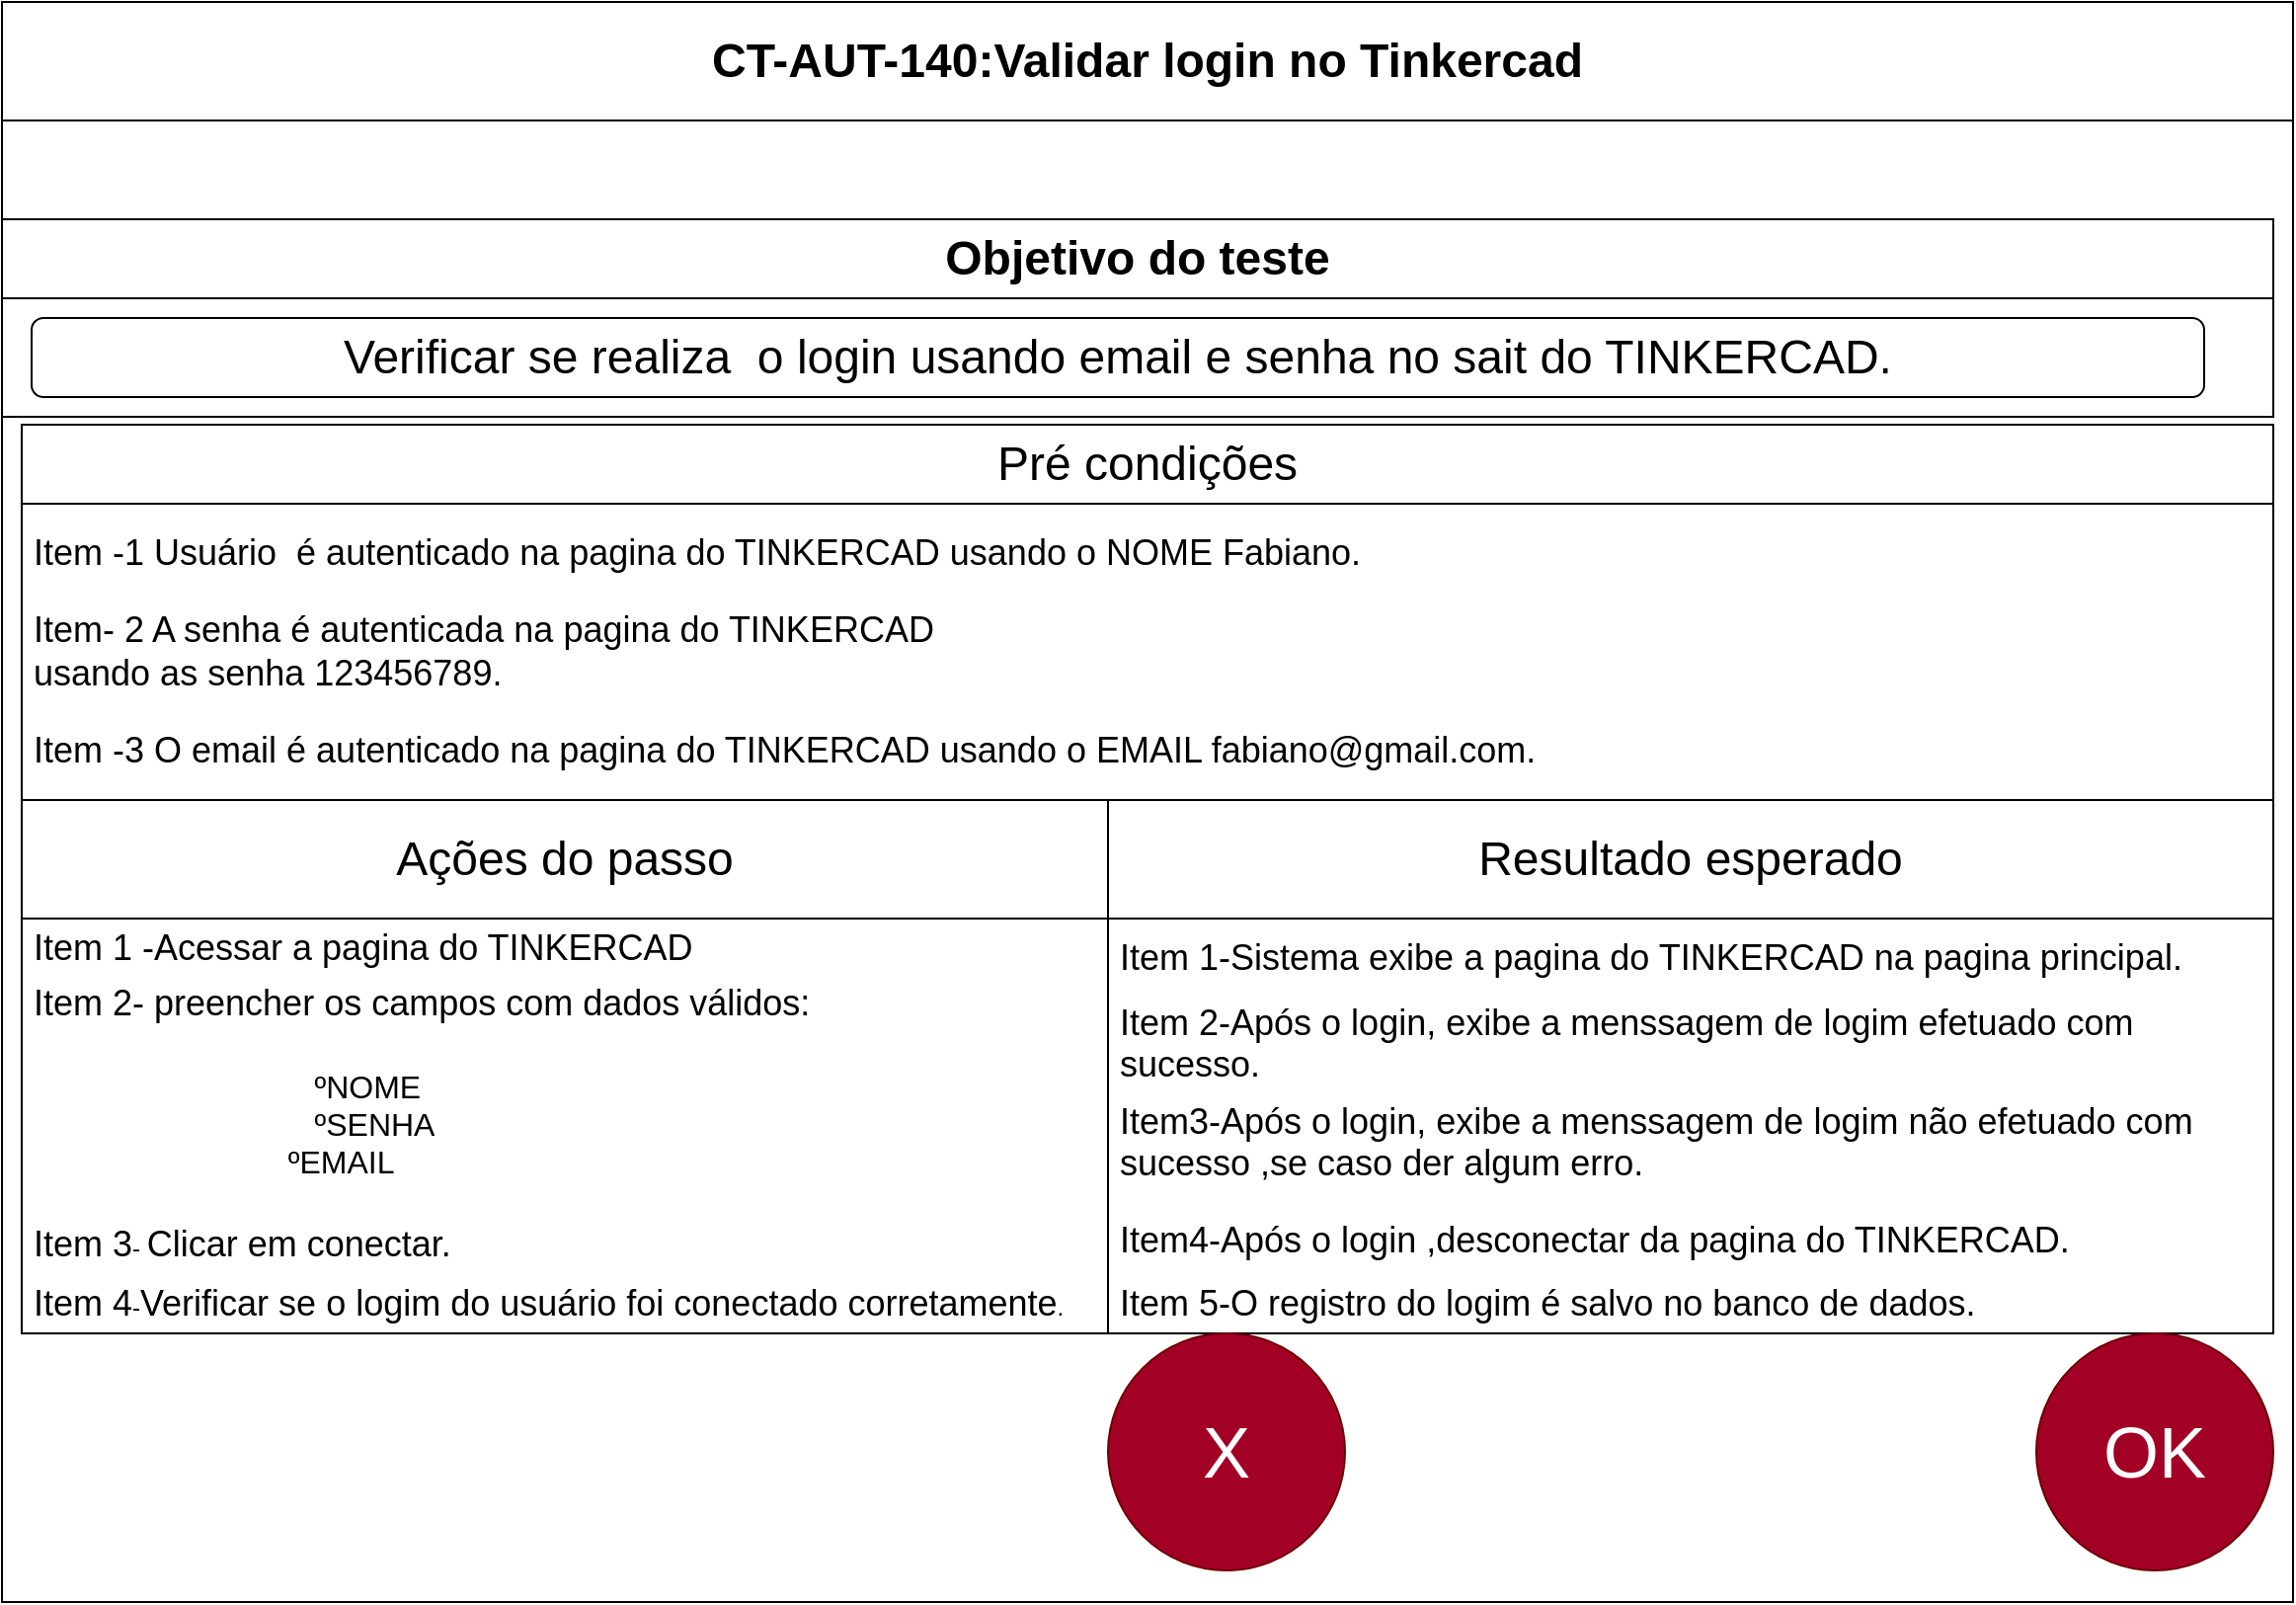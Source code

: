 <mxfile version="28.2.2">
  <diagram name="Página-1" id="JTCnFu_GSiAf1vfXkW5V">
    <mxGraphModel dx="1193" dy="549" grid="1" gridSize="10" guides="1" tooltips="1" connect="1" arrows="1" fold="1" page="1" pageScale="1" pageWidth="1169" pageHeight="827" math="0" shadow="0">
      <root>
        <mxCell id="39ut7mN1jGlLOAhWrBHH-0" />
        <mxCell id="39ut7mN1jGlLOAhWrBHH-1" parent="39ut7mN1jGlLOAhWrBHH-0" />
        <mxCell id="exkS2bw_sJTjhcmAiH0h-1" value="&lt;font style=&quot;font-size: 24px;&quot;&gt;CT-AUT-140:Validar login no Tinkercad&lt;/font&gt;" style="swimlane;whiteSpace=wrap;html=1;startSize=60;" parent="39ut7mN1jGlLOAhWrBHH-1" vertex="1">
          <mxGeometry x="5" y="10" width="1160" height="810" as="geometry" />
        </mxCell>
        <mxCell id="exkS2bw_sJTjhcmAiH0h-2" value="&lt;font style=&quot;font-size: 24px;&quot;&gt;Objetivo do teste&lt;/font&gt;" style="swimlane;whiteSpace=wrap;html=1;startSize=40;" parent="exkS2bw_sJTjhcmAiH0h-1" vertex="1">
          <mxGeometry y="110" width="1150" height="100" as="geometry" />
        </mxCell>
        <mxCell id="exkS2bw_sJTjhcmAiH0h-3" value="&lt;font style=&quot;font-size: 24px;&quot;&gt;Verificar se realiza&amp;nbsp; o login usando email e senha no sait do TINKERCAD.&lt;/font&gt;" style="rounded=1;whiteSpace=wrap;html=1;" parent="exkS2bw_sJTjhcmAiH0h-2" vertex="1">
          <mxGeometry x="15" y="50" width="1100" height="40" as="geometry" />
        </mxCell>
        <mxCell id="exkS2bw_sJTjhcmAiH0h-10" value="&lt;font style=&quot;font-size: 24px;&quot;&gt;Ações do passo&lt;/font&gt;" style="swimlane;fontStyle=0;childLayout=stackLayout;horizontal=1;startSize=60;horizontalStack=0;resizeParent=1;resizeParentMax=0;resizeLast=0;collapsible=1;marginBottom=0;whiteSpace=wrap;html=1;" parent="exkS2bw_sJTjhcmAiH0h-1" vertex="1">
          <mxGeometry x="10" y="404" width="550" height="270" as="geometry" />
        </mxCell>
        <mxCell id="exkS2bw_sJTjhcmAiH0h-11" value="&lt;font style=&quot;font-size: 18px;&quot;&gt;Item 1 -Acessar a pagina do TINKERCAD&lt;/font&gt;" style="text;strokeColor=none;fillColor=none;align=left;verticalAlign=middle;spacingLeft=4;spacingRight=4;overflow=hidden;points=[[0,0.5],[1,0.5]];portConstraint=eastwest;rotatable=0;whiteSpace=wrap;html=1;" parent="exkS2bw_sJTjhcmAiH0h-10" vertex="1">
          <mxGeometry y="60" width="550" height="30" as="geometry" />
        </mxCell>
        <mxCell id="exkS2bw_sJTjhcmAiH0h-12" value="&lt;div&gt;&lt;font style=&quot;font-size: 18px;&quot;&gt;Item 2- preencher os campos com dados válidos:&lt;/font&gt;&lt;/div&gt;&lt;div&gt;&lt;font style=&quot;font-size: 18px;&quot;&gt;&lt;br&gt;&lt;/font&gt;&lt;/div&gt;&lt;div&gt;&lt;font size=&quot;3&quot;&gt;&lt;span style=&quot;white-space: pre;&quot;&gt;&#x9;&lt;/span&gt;&lt;span style=&quot;white-space: pre;&quot;&gt;&#x9;&lt;/span&gt;&lt;span style=&quot;white-space: pre;&quot;&gt;&#x9;&lt;/span&gt;&lt;span style=&quot;white-space: pre;&quot;&gt;&#x9;ºNOME&lt;/span&gt;&lt;/font&gt;&lt;/div&gt;&lt;div&gt;&lt;font size=&quot;3&quot;&gt;&lt;span style=&quot;white-space: pre;&quot;&gt;&lt;span style=&quot;white-space: pre;&quot;&gt;&#x9;&lt;/span&gt;&lt;span style=&quot;white-space: pre;&quot;&gt;&#x9;&lt;/span&gt;&lt;span style=&quot;white-space: pre;&quot;&gt;&#x9;&lt;/span&gt;&lt;span style=&quot;white-space: pre;&quot;&gt;&#x9;ºSENHA&lt;/span&gt;&lt;/span&gt;&lt;/font&gt;&lt;/div&gt;&lt;div&gt;&lt;font size=&quot;3&quot;&gt;&lt;span style=&quot;white-space: pre;&quot;&gt;&lt;span style=&quot;white-space: pre;&quot;&gt;&lt;span style=&quot;white-space: pre;&quot;&gt;&#x9;&lt;/span&gt;&lt;span style=&quot;white-space: pre;&quot;&gt;&#x9;&lt;/span&gt;&lt;span style=&quot;white-space: pre;&quot;&gt;&lt;span style=&quot;white-space: pre;&quot;&gt;&#x9;     ºEMAIL&lt;/span&gt;&lt;/span&gt;&lt;/span&gt;&lt;/span&gt;&lt;/font&gt;&lt;/div&gt;&lt;div&gt;&lt;font size=&quot;3&quot;&gt;&lt;span style=&quot;white-space: pre;&quot;&gt;&lt;span style=&quot;white-space: pre;&quot;&gt;&lt;span style=&quot;white-space: pre;&quot;&gt;&lt;span style=&quot;white-space: pre;&quot;&gt;&lt;br&gt;&lt;/span&gt;&lt;/span&gt;&lt;/span&gt;&lt;/span&gt;&lt;/font&gt;&lt;/div&gt;" style="text;strokeColor=none;fillColor=none;align=left;verticalAlign=middle;spacingLeft=4;spacingRight=4;overflow=hidden;points=[[0,0.5],[1,0.5]];portConstraint=eastwest;rotatable=0;whiteSpace=wrap;html=1;" parent="exkS2bw_sJTjhcmAiH0h-10" vertex="1">
          <mxGeometry y="90" width="550" height="120" as="geometry" />
        </mxCell>
        <mxCell id="exkS2bw_sJTjhcmAiH0h-13" value="&lt;font style=&quot;font-size: 18px;&quot;&gt;Item 3&lt;/font&gt;- &lt;font style=&quot;font-size: 18px;&quot;&gt;Clicar em conectar.&lt;/font&gt;" style="text;strokeColor=none;fillColor=none;align=left;verticalAlign=middle;spacingLeft=4;spacingRight=4;overflow=hidden;points=[[0,0.5],[1,0.5]];portConstraint=eastwest;rotatable=0;whiteSpace=wrap;html=1;" parent="exkS2bw_sJTjhcmAiH0h-10" vertex="1">
          <mxGeometry y="210" width="550" height="30" as="geometry" />
        </mxCell>
        <mxCell id="exkS2bw_sJTjhcmAiH0h-14" value="&lt;font style=&quot;font-size: 18px;&quot;&gt;Item 4&lt;/font&gt;-&lt;font style=&quot;font-size: 18px;&quot;&gt;Verificar se o logim do usuário foi conectado corretamente&lt;/font&gt;." style="text;strokeColor=none;fillColor=none;align=left;verticalAlign=middle;spacingLeft=4;spacingRight=4;overflow=hidden;points=[[0,0.5],[1,0.5]];portConstraint=eastwest;rotatable=0;whiteSpace=wrap;html=1;" parent="exkS2bw_sJTjhcmAiH0h-10" vertex="1">
          <mxGeometry y="240" width="550" height="30" as="geometry" />
        </mxCell>
        <mxCell id="exkS2bw_sJTjhcmAiH0h-15" value="&lt;font style=&quot;font-size: 24px;&quot;&gt;Resultado esperado&lt;/font&gt;" style="swimlane;fontStyle=0;childLayout=stackLayout;horizontal=1;startSize=60;horizontalStack=0;resizeParent=1;resizeParentMax=0;resizeLast=0;collapsible=1;marginBottom=0;whiteSpace=wrap;html=1;" parent="exkS2bw_sJTjhcmAiH0h-1" vertex="1">
          <mxGeometry x="560" y="404" width="590" height="270" as="geometry" />
        </mxCell>
        <mxCell id="exkS2bw_sJTjhcmAiH0h-16" value="&lt;div&gt;&lt;font style=&quot;font-size: 18px;&quot;&gt;Item 1-Sistema exibe a pagina do TINKERCAD na pagina principal.&lt;/font&gt;&lt;/div&gt;" style="text;strokeColor=none;fillColor=none;align=left;verticalAlign=middle;spacingLeft=4;spacingRight=4;overflow=hidden;points=[[0,0.5],[1,0.5]];portConstraint=eastwest;rotatable=0;whiteSpace=wrap;html=1;" parent="exkS2bw_sJTjhcmAiH0h-15" vertex="1">
          <mxGeometry y="60" width="590" height="40" as="geometry" />
        </mxCell>
        <mxCell id="exkS2bw_sJTjhcmAiH0h-17" value="&lt;div&gt;&lt;font style=&quot;font-size: 18px;&quot;&gt;Item 2-Após o login, exibe a menssagem de logim efetuado com sucesso.&lt;/font&gt;&lt;/div&gt;&lt;div&gt;&lt;font style=&quot;font-size: 18px;&quot;&gt;&lt;br&gt;&lt;/font&gt;&lt;/div&gt;" style="text;strokeColor=none;fillColor=none;align=left;verticalAlign=middle;spacingLeft=4;spacingRight=4;overflow=hidden;points=[[0,0.5],[1,0.5]];portConstraint=eastwest;rotatable=0;whiteSpace=wrap;html=1;" parent="exkS2bw_sJTjhcmAiH0h-15" vertex="1">
          <mxGeometry y="100" width="590" height="50" as="geometry" />
        </mxCell>
        <mxCell id="exkS2bw_sJTjhcmAiH0h-21" value="&lt;div&gt;&lt;font style=&quot;font-size: 18px;&quot;&gt;Item3-Após o login, exibe a menssagem de logim não efetuado com sucesso ,se caso der algum erro.&lt;/font&gt;&lt;/div&gt;&lt;div&gt;&lt;font size=&quot;3&quot;&gt;&lt;br&gt;&lt;br&gt;&lt;/font&gt;&lt;/div&gt;" style="text;strokeColor=none;fillColor=none;align=left;verticalAlign=middle;spacingLeft=4;spacingRight=4;overflow=hidden;points=[[0,0.5],[1,0.5]];portConstraint=eastwest;rotatable=0;whiteSpace=wrap;html=1;" parent="exkS2bw_sJTjhcmAiH0h-15" vertex="1">
          <mxGeometry y="150" width="590" height="60" as="geometry" />
        </mxCell>
        <mxCell id="exkS2bw_sJTjhcmAiH0h-22" value="&lt;div&gt;&lt;font style=&quot;font-size: 18px;&quot;&gt;Item4-Após o login ,desconectar da pagina do TINKERCAD.&lt;/font&gt;&lt;/div&gt;&lt;div&gt;&lt;font size=&quot;3&quot;&gt;&lt;br&gt;&lt;br&gt;&lt;/font&gt;&lt;/div&gt;" style="text;strokeColor=none;fillColor=none;align=left;verticalAlign=middle;spacingLeft=4;spacingRight=4;overflow=hidden;points=[[0,0.5],[1,0.5]];portConstraint=eastwest;rotatable=0;whiteSpace=wrap;html=1;" parent="exkS2bw_sJTjhcmAiH0h-15" vertex="1">
          <mxGeometry y="210" width="590" height="30" as="geometry" />
        </mxCell>
        <mxCell id="exkS2bw_sJTjhcmAiH0h-18" value="&lt;font style=&quot;font-size: 18px;&quot;&gt;Item 5-O registro do logim é salvo no banco de dados.&lt;/font&gt;" style="text;strokeColor=none;fillColor=none;align=left;verticalAlign=middle;spacingLeft=4;spacingRight=4;overflow=hidden;points=[[0,0.5],[1,0.5]];portConstraint=eastwest;rotatable=0;whiteSpace=wrap;html=1;" parent="exkS2bw_sJTjhcmAiH0h-15" vertex="1">
          <mxGeometry y="240" width="590" height="30" as="geometry" />
        </mxCell>
        <mxCell id="exkS2bw_sJTjhcmAiH0h-19" value="&lt;font style=&quot;font-size: 36px;&quot;&gt;X&lt;/font&gt;" style="ellipse;whiteSpace=wrap;html=1;aspect=fixed;fillColor=light-dark(#a20025, #dc0e37);fontColor=#ffffff;strokeColor=#6F0000;" parent="exkS2bw_sJTjhcmAiH0h-1" vertex="1">
          <mxGeometry x="560" y="674" width="120" height="120" as="geometry" />
        </mxCell>
        <mxCell id="exkS2bw_sJTjhcmAiH0h-20" value="&lt;font style=&quot;font-size: 36px;&quot;&gt;OK&lt;/font&gt;" style="ellipse;whiteSpace=wrap;html=1;aspect=fixed;fillColor=light-dark(#a20025, #00ff00);fontColor=#ffffff;strokeColor=#6F0000;" parent="exkS2bw_sJTjhcmAiH0h-1" vertex="1">
          <mxGeometry x="1030" y="674" width="120" height="120" as="geometry" />
        </mxCell>
        <mxCell id="exkS2bw_sJTjhcmAiH0h-6" value="&lt;font style=&quot;font-size: 24px;&quot;&gt;Pré condições&lt;/font&gt;" style="swimlane;fontStyle=0;childLayout=stackLayout;horizontal=1;startSize=40;horizontalStack=0;resizeParent=1;resizeParentMax=0;resizeLast=0;collapsible=1;marginBottom=0;whiteSpace=wrap;html=1;" parent="exkS2bw_sJTjhcmAiH0h-1" vertex="1">
          <mxGeometry x="10" y="214" width="1140" height="190" as="geometry" />
        </mxCell>
        <mxCell id="exkS2bw_sJTjhcmAiH0h-7" value="&lt;font style=&quot;font-size: 18px;&quot;&gt;Item -1 Usuário&amp;nbsp; é autenticado na pagina do TINKERCAD usando o NOME Fabiano.&lt;/font&gt;" style="text;strokeColor=none;fillColor=none;align=left;verticalAlign=middle;spacingLeft=4;spacingRight=4;overflow=hidden;points=[[0,0.5],[1,0.5]];portConstraint=eastwest;rotatable=0;whiteSpace=wrap;html=1;" parent="exkS2bw_sJTjhcmAiH0h-6" vertex="1">
          <mxGeometry y="40" width="1140" height="50" as="geometry" />
        </mxCell>
        <mxCell id="exkS2bw_sJTjhcmAiH0h-8" value="&lt;div&gt;&lt;font style=&quot;font-size: 18px;&quot;&gt;Item- 2 A senha é autenticada na pagina do TINKERCAD&lt;/font&gt;&lt;/div&gt;&lt;font style=&quot;font-size: 18px;&quot;&gt;usando as senha 123456789.&lt;/font&gt;" style="text;strokeColor=none;fillColor=none;align=left;verticalAlign=middle;spacingLeft=4;spacingRight=4;overflow=hidden;points=[[0,0.5],[1,0.5]];portConstraint=eastwest;rotatable=0;whiteSpace=wrap;html=1;" parent="exkS2bw_sJTjhcmAiH0h-6" vertex="1">
          <mxGeometry y="90" width="1140" height="50" as="geometry" />
        </mxCell>
        <mxCell id="exkS2bw_sJTjhcmAiH0h-9" value="&lt;div&gt;&lt;font style=&quot;font-size: 18px;&quot;&gt;Item -3 O email é autenticado na pagina do TINKERCAD usando o EMAIL fabiano@gmail.com.&lt;/font&gt;&lt;/div&gt;" style="text;strokeColor=none;fillColor=none;align=left;verticalAlign=middle;spacingLeft=4;spacingRight=4;overflow=hidden;points=[[0,0.5],[1,0.5]];portConstraint=eastwest;rotatable=0;whiteSpace=wrap;html=1;" parent="exkS2bw_sJTjhcmAiH0h-6" vertex="1">
          <mxGeometry y="140" width="1140" height="50" as="geometry" />
        </mxCell>
      </root>
    </mxGraphModel>
  </diagram>
</mxfile>
